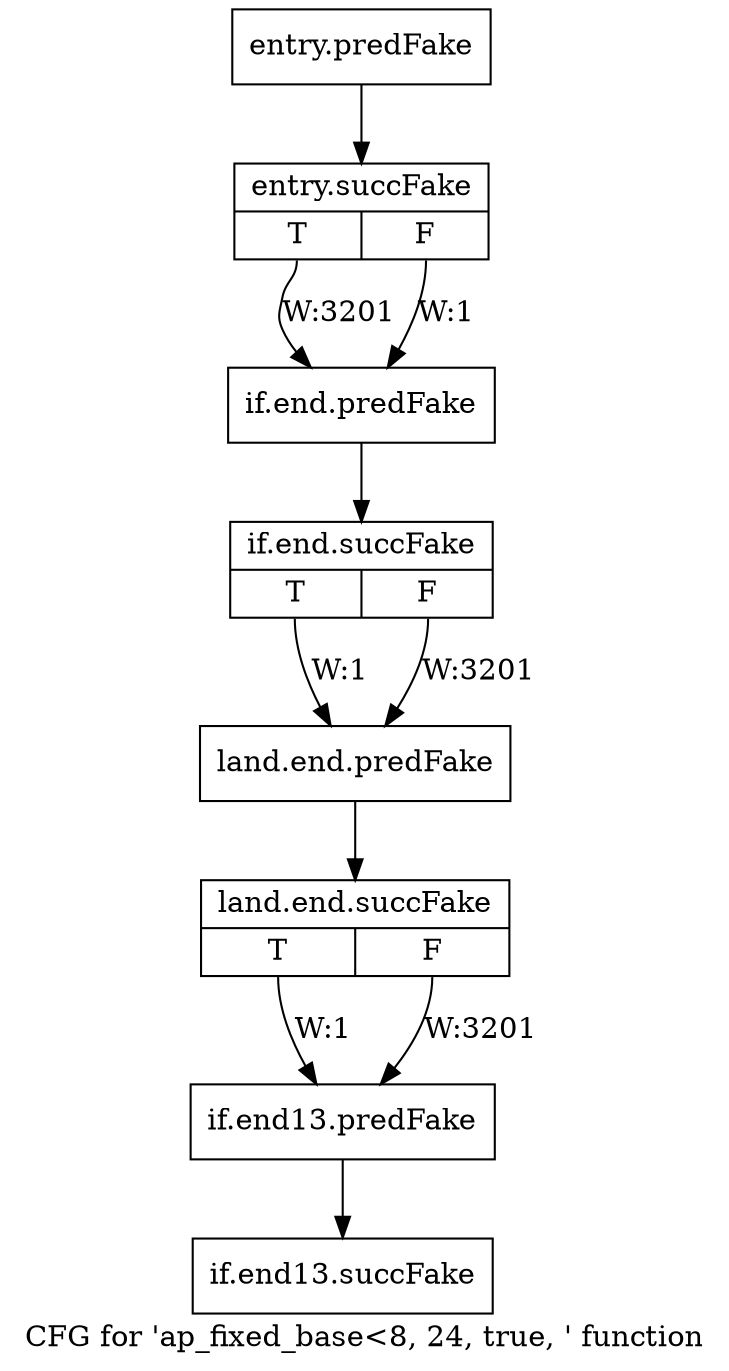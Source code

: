 digraph "CFG for 'ap_fixed_base\<8, 24, true, ' function" {
	label="CFG for 'ap_fixed_base\<8, 24, true, ' function";

	Node0x3c5a4b0 [shape=record,filename="",linenumber="",label="{entry.predFake}"];
	Node0x3c5a4b0 -> Node0x3edd150[ callList="" memoryops="" filename="/tools/Xilinx/Vitis_HLS/2022.1/include/ap_fixed_base.h" execusionnum="3200"];
	Node0x3edd150 [shape=record,filename="/tools/Xilinx/Vitis_HLS/2022.1/include/ap_fixed_base.h",linenumber="854",label="{entry.succFake|{<s0>T|<s1>F}}"];
	Node0x3edd150:s0 -> Node0x3c5a550[label="W:3201" callList="" memoryops="" filename="/tools/Xilinx/Vitis_HLS/2022.1/include/ap_fixed_base.h" execusionnum="3200"];
	Node0x3edd150:s1 -> Node0x3c5a550[label="W:1"];
	Node0x3c5a550 [shape=record,filename="/tools/Xilinx/Vitis_HLS/2022.1/include/ap_fixed_base.h",linenumber="855",label="{if.end.predFake}"];
	Node0x3c5a550 -> Node0x3edd2b0[ callList="" memoryops="" filename="/tools/Xilinx/Vitis_HLS/2022.1/include/ap_fixed_base.h" execusionnum="3200"];
	Node0x3edd2b0 [shape=record,filename="/tools/Xilinx/Vitis_HLS/2022.1/include/ap_fixed_base.h",linenumber="857",label="{if.end.succFake|{<s0>T|<s1>F}}"];
	Node0x3edd2b0:s0 -> Node0x3c5a5f0[label="W:1" callList="" memoryops="" filename="" execusionnum="0"];
	Node0x3edd2b0:s1 -> Node0x3c5a5f0[label="W:3201"];
	Node0x3c5a5f0 [shape=record,filename="/tools/Xilinx/Vitis_HLS/2022.1/include/ap_fixed_base.h",linenumber="857",label="{land.end.predFake}"];
	Node0x3c5a5f0 -> Node0x3edd440[ callList="" memoryops="" filename="/tools/Xilinx/Vitis_HLS/2022.1/include/ap_fixed_base.h" execusionnum="3200"];
	Node0x3edd440 [shape=record,filename="/tools/Xilinx/Vitis_HLS/2022.1/include/ap_fixed_base.h",linenumber="880",label="{land.end.succFake|{<s0>T|<s1>F}}"];
	Node0x3edd440:s0 -> Node0x3c5a6e0[label="W:1" callList="" memoryops="" filename="/tools/Xilinx/Vitis_HLS/2022.1/include/ap_fixed_base.h" execusionnum="0"];
	Node0x3edd440:s1 -> Node0x3c5a6e0[label="W:3201" callList="" memoryops="" filename="/tools/Xilinx/Vitis_HLS/2022.1/include/ap_fixed_base.h" execusionnum="3200"];
	Node0x3c5a6e0 [shape=record,filename="/tools/Xilinx/Vitis_HLS/2022.1/include/ap_fixed_base.h",linenumber="951",label="{if.end13.predFake}"];
	Node0x3c5a6e0 -> Node0x3edd600[ callList="" memoryops="" filename="/tools/Xilinx/Vitis_HLS/2022.1/include/ap_fixed_base.h" execusionnum="3200"];
	Node0x3edd600 [shape=record,filename="/tools/Xilinx/Vitis_HLS/2022.1/include/ap_fixed_base.h",linenumber="951",label="{if.end13.succFake}"];
}
